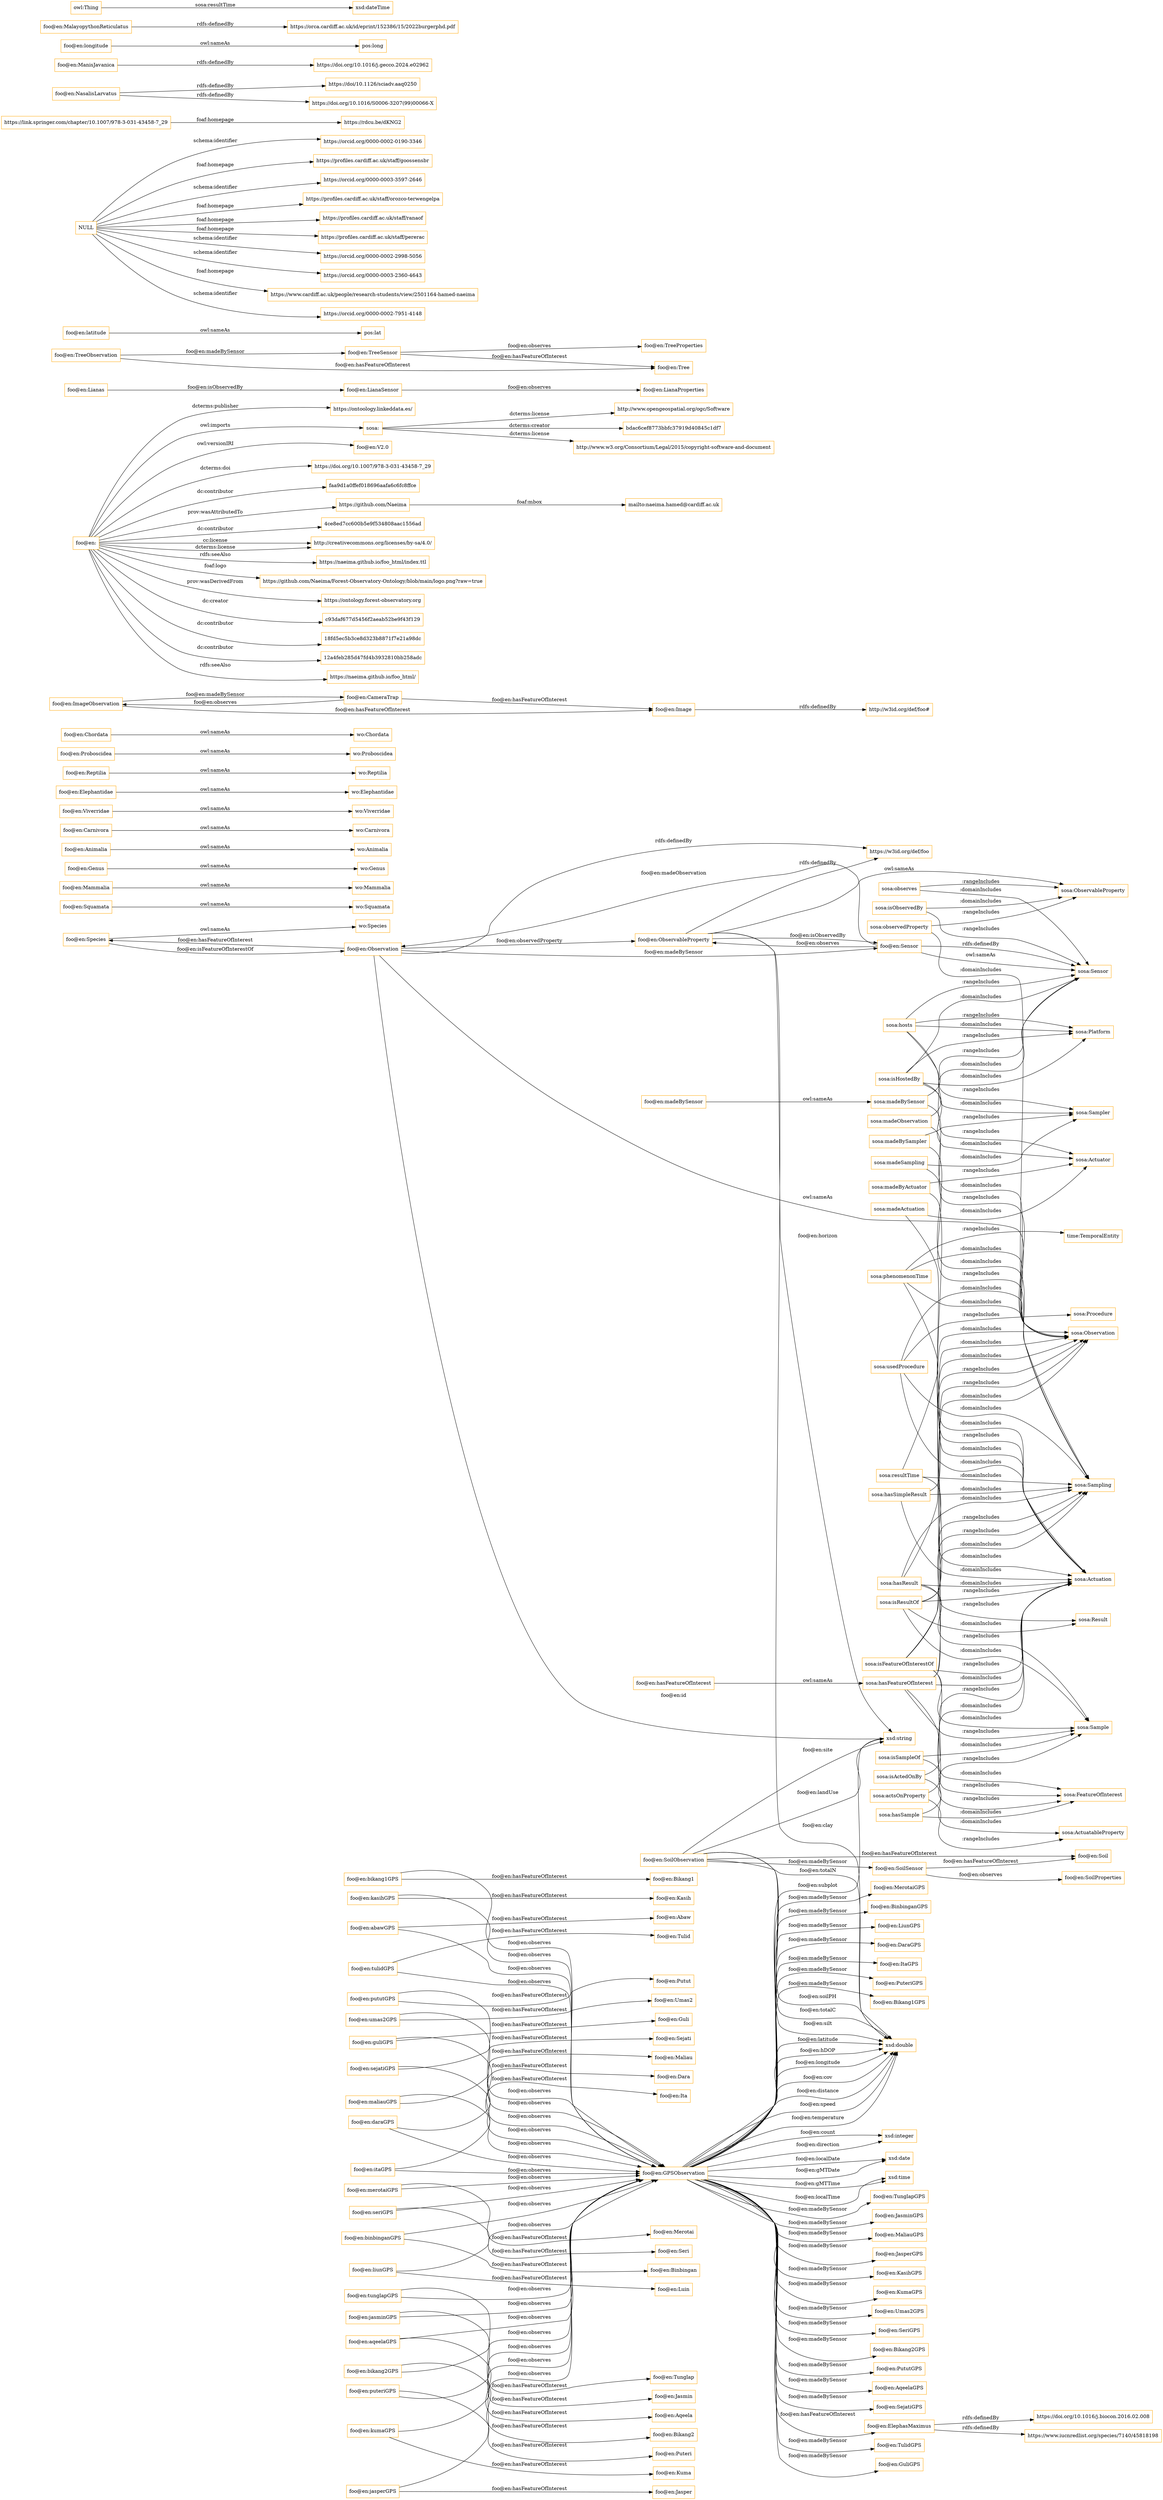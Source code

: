 digraph ar2dtool_diagram { 
rankdir=LR;
size="1501"
node [shape = rectangle, color="orange"]; "wo:Species" "foo@en:Squamata" "foo@en:Mammalia" "wo:Genus" "foo@en:Genus" "foo@en:Animalia" "foo@en:ObservableProperty" "foo@en:Sensor" "foo@en:Carnivora" "foo@en:Viverridae" "foo@en:Elephantidae" "foo@en:Species" "foo@en:Reptilia" "foo@en:Observation" "foo@en:Proboscidea" "foo@en:Chordata" "sosa:ObservableProperty" "sosa:FeatureOfInterest" "sosa:Actuation" "sosa:Platform" "sosa:ActuatableProperty" "sosa:Actuator" "sosa:Observation" "sosa:Sample" "time:TemporalEntity" "sosa:Sensor" "sosa:Sampling" "sosa:Procedure" "sosa:Result" "sosa:Sampler" ; /*classes style*/
	"sosa:observedProperty" -> "sosa:ObservableProperty" [ label = ":rangeIncludes" ];
	"sosa:observedProperty" -> "sosa:Observation" [ label = ":domainIncludes" ];
	"foo@en:Squamata" -> "wo:Squamata" [ label = "owl:sameAs" ];
	"sosa:madeBySensor" -> "sosa:Sensor" [ label = ":rangeIncludes" ];
	"sosa:madeBySensor" -> "sosa:Observation" [ label = ":domainIncludes" ];
	"sosa:madeByActuator" -> "sosa:Actuator" [ label = ":rangeIncludes" ];
	"sosa:madeByActuator" -> "sosa:Actuation" [ label = ":domainIncludes" ];
	"sosa:hosts" -> "sosa:Platform" [ label = ":rangeIncludes" ];
	"sosa:hosts" -> "sosa:Actuator" [ label = ":rangeIncludes" ];
	"sosa:hosts" -> "sosa:Sampler" [ label = ":rangeIncludes" ];
	"sosa:hosts" -> "sosa:Sensor" [ label = ":rangeIncludes" ];
	"sosa:hosts" -> "sosa:Platform" [ label = ":domainIncludes" ];
	"foo@en:sejatiGPS" -> "foo@en:GPSObservation" [ label = "foo@en:observes" ];
	"foo@en:sejatiGPS" -> "foo@en:Sejati" [ label = "foo@en:hasFeatureOfInterest" ];
	"sosa:isObservedBy" -> "sosa:Sensor" [ label = ":rangeIncludes" ];
	"sosa:isObservedBy" -> "sosa:ObservableProperty" [ label = ":domainIncludes" ];
	"foo@en:bikang2GPS" -> "foo@en:GPSObservation" [ label = "foo@en:observes" ];
	"foo@en:bikang2GPS" -> "foo@en:Bikang2" [ label = "foo@en:hasFeatureOfInterest" ];
	"foo@en:ElephasMaximus" -> "https://doi.org/10.1016/j.biocon.2016.02.008" [ label = "rdfs:definedBy" ];
	"foo@en:ElephasMaximus" -> "https://www.iucnredlist.org/species/7140/45818198" [ label = "rdfs:definedBy" ];
	"foo@en:Reptilia" -> "wo:Reptilia" [ label = "owl:sameAs" ];
	"foo@en:guliGPS" -> "foo@en:GPSObservation" [ label = "foo@en:observes" ];
	"foo@en:guliGPS" -> "foo@en:Guli" [ label = "foo@en:hasFeatureOfInterest" ];
	"foo@en:ImageObservation" -> "foo@en:CameraTrap" [ label = "foo@en:madeBySensor" ];
	"foo@en:ImageObservation" -> "foo@en:Image" [ label = "foo@en:hasFeatureOfInterest" ];
	"foo@en:maliauGPS" -> "foo@en:GPSObservation" [ label = "foo@en:observes" ];
	"foo@en:maliauGPS" -> "foo@en:Maliau" [ label = "foo@en:hasFeatureOfInterest" ];
	"sosa:madeActuation" -> "sosa:Actuation" [ label = ":rangeIncludes" ];
	"sosa:madeActuation" -> "sosa:Actuator" [ label = ":domainIncludes" ];
	"foo@en:" -> "https://ontoology.linkeddata.es/" [ label = "dcterms:publisher" ];
	"foo@en:" -> "sosa:" [ label = "owl:imports" ];
	"foo@en:" -> "foo@en:V2.0" [ label = "owl:versionIRI" ];
	"foo@en:" -> "https://doi.org/10.1007/978-3-031-43458-7_29" [ label = "dcterms:doi" ];
	"foo@en:" -> "faa9d1a0ffef018696aafa6c6fc8ffce" [ label = "dc:contributor" ];
	"foo@en:" -> "https://github.com/Naeima" [ label = "prov:wasAttributedTo" ];
	"foo@en:" -> "4ce8ed7cc600b5e9f534808aac1556ad" [ label = "dc:contributor" ];
	"foo@en:" -> "http://creativecommons.org/licenses/by-sa/4.0/" [ label = "cc:license" ];
	"foo@en:" -> "https://naeima.github.io/foo_html/index.ttl" [ label = "rdfs:seeAlso" ];
	"foo@en:" -> "http://creativecommons.org/licenses/by-sa/4.0/" [ label = "dcterms:license" ];
	"foo@en:" -> "https://github.com/Naeima/Forest-Observatory-Ontology/blob/main/logo.png?raw=true" [ label = "foaf:logo" ];
	"foo@en:" -> "https://ontology.forest-observatory.org" [ label = "prov:wasDerivedFrom" ];
	"foo@en:" -> "c93daf677d5456f2aeab52be9f43f129" [ label = "dc:creator" ];
	"foo@en:" -> "18fd5ec5b3ce8d323b8871f7e21a98dc" [ label = "dc:contributor" ];
	"foo@en:" -> "12a4feb285d47fd4b3932810bb258adc" [ label = "dc:contributor" ];
	"foo@en:" -> "https://naeima.github.io/foo_html/" [ label = "rdfs:seeAlso" ];
	"sosa:phenomenonTime" -> "time:TemporalEntity" [ label = ":rangeIncludes" ];
	"sosa:phenomenonTime" -> "sosa:Sampling" [ label = ":domainIncludes" ];
	"sosa:phenomenonTime" -> "sosa:Observation" [ label = ":domainIncludes" ];
	"sosa:phenomenonTime" -> "sosa:Actuation" [ label = ":domainIncludes" ];
	"foo@en:bikang1GPS" -> "foo@en:GPSObservation" [ label = "foo@en:observes" ];
	"foo@en:bikang1GPS" -> "foo@en:Bikang1" [ label = "foo@en:hasFeatureOfInterest" ];
	"foo@en:kasihGPS" -> "foo@en:GPSObservation" [ label = "foo@en:observes" ];
	"foo@en:kasihGPS" -> "foo@en:Kasih" [ label = "foo@en:hasFeatureOfInterest" ];
	"foo@en:Observation" -> "sosa:Observation" [ label = "owl:sameAs" ];
	"foo@en:Observation" -> "https://w3id.org/def/foo" [ label = "rdfs:definedBy" ];
	"foo@en:Chordata" -> "wo:Chordata" [ label = "owl:sameAs" ];
	"foo@en:Genus" -> "wo:Genus" [ label = "owl:sameAs" ];
	"sosa:hasResult" -> "sosa:Sampling" [ label = ":domainIncludes" ];
	"sosa:hasResult" -> "sosa:Actuation" [ label = ":domainIncludes" ];
	"sosa:hasResult" -> "sosa:Observation" [ label = ":domainIncludes" ];
	"sosa:hasResult" -> "sosa:Result" [ label = ":rangeIncludes" ];
	"sosa:hasResult" -> "sosa:Sample" [ label = ":rangeIncludes" ];
	"foo@en:GPSObservation" -> "foo@en:TunglapGPS" [ label = "foo@en:madeBySensor" ];
	"foo@en:GPSObservation" -> "foo@en:JasminGPS" [ label = "foo@en:madeBySensor" ];
	"foo@en:GPSObservation" -> "foo@en:MaliauGPS" [ label = "foo@en:madeBySensor" ];
	"foo@en:GPSObservation" -> "foo@en:JasperGPS" [ label = "foo@en:madeBySensor" ];
	"foo@en:GPSObservation" -> "foo@en:KasihGPS" [ label = "foo@en:madeBySensor" ];
	"foo@en:GPSObservation" -> "foo@en:KumaGPS" [ label = "foo@en:madeBySensor" ];
	"foo@en:GPSObservation" -> "foo@en:Umas2GPS" [ label = "foo@en:madeBySensor" ];
	"foo@en:GPSObservation" -> "foo@en:SeriGPS" [ label = "foo@en:madeBySensor" ];
	"foo@en:GPSObservation" -> "foo@en:Bikang2GPS" [ label = "foo@en:madeBySensor" ];
	"foo@en:GPSObservation" -> "foo@en:PututGPS" [ label = "foo@en:madeBySensor" ];
	"foo@en:GPSObservation" -> "foo@en:AqeelaGPS" [ label = "foo@en:madeBySensor" ];
	"foo@en:GPSObservation" -> "foo@en:SejatiGPS" [ label = "foo@en:madeBySensor" ];
	"foo@en:GPSObservation" -> "foo@en:TulidGPS" [ label = "foo@en:madeBySensor" ];
	"foo@en:GPSObservation" -> "foo@en:GuliGPS" [ label = "foo@en:madeBySensor" ];
	"foo@en:GPSObservation" -> "foo@en:MerotaiGPS" [ label = "foo@en:madeBySensor" ];
	"foo@en:GPSObservation" -> "foo@en:BinbinganGPS" [ label = "foo@en:madeBySensor" ];
	"foo@en:GPSObservation" -> "foo@en:LiunGPS" [ label = "foo@en:madeBySensor" ];
	"foo@en:GPSObservation" -> "foo@en:DaraGPS" [ label = "foo@en:madeBySensor" ];
	"foo@en:GPSObservation" -> "foo@en:ItaGPS" [ label = "foo@en:madeBySensor" ];
	"foo@en:GPSObservation" -> "foo@en:PuteriGPS" [ label = "foo@en:madeBySensor" ];
	"foo@en:GPSObservation" -> "foo@en:Bikang1GPS" [ label = "foo@en:madeBySensor" ];
	"foo@en:GPSObservation" -> "foo@en:ElephasMaximus" [ label = "foo@en:hasFeatureOfInterest" ];
	"foo@en:abawGPS" -> "foo@en:GPSObservation" [ label = "foo@en:observes" ];
	"foo@en:abawGPS" -> "foo@en:Abaw" [ label = "foo@en:hasFeatureOfInterest" ];
	"sosa:isActedOnBy" -> "sosa:Actuation" [ label = ":rangeIncludes" ];
	"sosa:isActedOnBy" -> "sosa:ActuatableProperty" [ label = ":domainIncludes" ];
	"foo@en:Elephantidae" -> "wo:Elephantidae" [ label = "owl:sameAs" ];
	"foo@en:ObservableProperty" -> "sosa:ObservableProperty" [ label = "owl:sameAs" ];
	"foo@en:ObservableProperty" -> "https://w3id.org/def/foo" [ label = "rdfs:definedBy" ];
	"foo@en:LianaSensor" -> "foo@en:LianaProperties" [ label = "foo@en:observes" ];
	"foo@en:tulidGPS" -> "foo@en:GPSObservation" [ label = "foo@en:observes" ];
	"foo@en:tulidGPS" -> "foo@en:Tulid" [ label = "foo@en:hasFeatureOfInterest" ];
	"sosa:madeSampling" -> "sosa:Sampling" [ label = ":rangeIncludes" ];
	"sosa:madeSampling" -> "sosa:Sampler" [ label = ":domainIncludes" ];
	"sosa:hasFeatureOfInterest" -> "sosa:Observation" [ label = ":domainIncludes" ];
	"sosa:hasFeatureOfInterest" -> "sosa:FeatureOfInterest" [ label = ":rangeIncludes" ];
	"sosa:hasFeatureOfInterest" -> "sosa:Sampling" [ label = ":domainIncludes" ];
	"sosa:hasFeatureOfInterest" -> "sosa:Actuation" [ label = ":domainIncludes" ];
	"sosa:hasFeatureOfInterest" -> "sosa:Sample" [ label = ":rangeIncludes" ];
	"foo@en:SoilSensor" -> "foo@en:Soil" [ label = "foo@en:hasFeatureOfInterest" ];
	"foo@en:SoilSensor" -> "foo@en:SoilProperties" [ label = "foo@en:observes" ];
	"foo@en:daraGPS" -> "foo@en:GPSObservation" [ label = "foo@en:observes" ];
	"foo@en:daraGPS" -> "foo@en:Dara" [ label = "foo@en:hasFeatureOfInterest" ];
	"foo@en:Viverridae" -> "wo:Viverridae" [ label = "owl:sameAs" ];
	"foo@en:TreeSensor" -> "foo@en:Tree" [ label = "foo@en:hasFeatureOfInterest" ];
	"foo@en:TreeSensor" -> "foo@en:TreeProperties" [ label = "foo@en:observes" ];
	"foo@en:latitude" -> "pos:lat" [ label = "owl:sameAs" ];
	"foo@en:Animalia" -> "wo:Animalia" [ label = "owl:sameAs" ];
	"sosa:isResultOf" -> "sosa:Sample" [ label = ":domainIncludes" ];
	"sosa:isResultOf" -> "sosa:Actuation" [ label = ":rangeIncludes" ];
	"sosa:isResultOf" -> "sosa:Observation" [ label = ":rangeIncludes" ];
	"sosa:isResultOf" -> "sosa:Sampling" [ label = ":rangeIncludes" ];
	"sosa:isResultOf" -> "sosa:Result" [ label = ":domainIncludes" ];
	"sosa:isSampleOf" -> "sosa:FeatureOfInterest" [ label = ":rangeIncludes" ];
	"sosa:isSampleOf" -> "sosa:Sample" [ label = ":domainIncludes" ];
	"sosa:hasSimpleResult" -> "sosa:Sampling" [ label = ":domainIncludes" ];
	"sosa:hasSimpleResult" -> "sosa:Observation" [ label = ":domainIncludes" ];
	"sosa:hasSimpleResult" -> "sosa:Actuation" [ label = ":domainIncludes" ];
	"sosa:madeObservation" -> "sosa:Observation" [ label = ":rangeIncludes" ];
	"sosa:madeObservation" -> "sosa:Sensor" [ label = ":domainIncludes" ];
	"sosa:resultTime" -> "sosa:Sampling" [ label = ":domainIncludes" ];
	"sosa:resultTime" -> "sosa:Observation" [ label = ":domainIncludes" ];
	"sosa:resultTime" -> "sosa:Actuation" [ label = ":domainIncludes" ];
	"foo@en:kumaGPS" -> "foo@en:GPSObservation" [ label = "foo@en:observes" ];
	"foo@en:kumaGPS" -> "foo@en:Kuma" [ label = "foo@en:hasFeatureOfInterest" ];
	"foo@en:seriGPS" -> "foo@en:GPSObservation" [ label = "foo@en:observes" ];
	"foo@en:seriGPS" -> "foo@en:Seri" [ label = "foo@en:hasFeatureOfInterest" ];
	"sosa:isHostedBy" -> "sosa:Platform" [ label = ":rangeIncludes" ];
	"sosa:isHostedBy" -> "sosa:Platform" [ label = ":domainIncludes" ];
	"sosa:isHostedBy" -> "sosa:Sampler" [ label = ":domainIncludes" ];
	"sosa:isHostedBy" -> "sosa:Sensor" [ label = ":domainIncludes" ];
	"sosa:isHostedBy" -> "sosa:Actuator" [ label = ":domainIncludes" ];
	"NULL" -> "https://orcid.org/0000-0002-0190-3346" [ label = "schema:identifier" ];
	"NULL" -> "https://profiles.cardiff.ac.uk/staff/goossensbr" [ label = "foaf:homepage" ];
	"NULL" -> "https://orcid.org/0000-0003-3597-2646" [ label = "schema:identifier" ];
	"NULL" -> "https://profiles.cardiff.ac.uk/staff/orozco-terwengelpa" [ label = "foaf:homepage" ];
	"NULL" -> "https://profiles.cardiff.ac.uk/staff/ranaof" [ label = "foaf:homepage" ];
	"NULL" -> "https://profiles.cardiff.ac.uk/staff/pererac" [ label = "foaf:homepage" ];
	"NULL" -> "https://orcid.org/0000-0002-2998-5056" [ label = "schema:identifier" ];
	"NULL" -> "https://orcid.org/0000-0003-2360-4643" [ label = "schema:identifier" ];
	"NULL" -> "https://www.cardiff.ac.uk/people/research-students/view/2501164-hamed-naeima" [ label = "foaf:homepage" ];
	"NULL" -> "https://orcid.org/0000-0002-7951-4148" [ label = "schema:identifier" ];
	"foo@en:pututGPS" -> "foo@en:GPSObservation" [ label = "foo@en:observes" ];
	"foo@en:pututGPS" -> "foo@en:Putut" [ label = "foo@en:hasFeatureOfInterest" ];
	"https://github.com/Naeima" -> "mailto:naeima.hamed@cardiff.ac.uk" [ label = "foaf:mbox" ];
	"foo@en:liunGPS" -> "foo@en:GPSObservation" [ label = "foo@en:observes" ];
	"foo@en:liunGPS" -> "foo@en:Luin" [ label = "foo@en:hasFeatureOfInterest" ];
	"https://link.springer.com/chapter/10.1007/978-3-031-43458-7_29" -> "https://rdcu.be/dKNG2" [ label = "foaf:homepage" ];
	"sosa:hasSample" -> "sosa:Sample" [ label = ":rangeIncludes" ];
	"sosa:hasSample" -> "sosa:FeatureOfInterest" [ label = ":domainIncludes" ];
	"sosa:observes" -> "sosa:ObservableProperty" [ label = ":rangeIncludes" ];
	"sosa:observes" -> "sosa:Sensor" [ label = ":domainIncludes" ];
	"foo@en:hasFeatureOfInterest" -> "sosa:hasFeatureOfInterest" [ label = "owl:sameAs" ];
	"foo@en:SoilObservation" -> "foo@en:SoilSensor" [ label = "foo@en:madeBySensor" ];
	"foo@en:SoilObservation" -> "foo@en:Soil" [ label = "foo@en:hasFeatureOfInterest" ];
	"sosa:usedProcedure" -> "sosa:Procedure" [ label = ":rangeIncludes" ];
	"sosa:usedProcedure" -> "sosa:Sampling" [ label = ":domainIncludes" ];
	"sosa:usedProcedure" -> "sosa:Observation" [ label = ":domainIncludes" ];
	"sosa:usedProcedure" -> "sosa:Actuation" [ label = ":domainIncludes" ];
	"foo@en:CameraTrap" -> "foo@en:Image" [ label = "foo@en:hasFeatureOfInterest" ];
	"foo@en:CameraTrap" -> "foo@en:ImageObservation" [ label = "foo@en:observes" ];
	"foo@en:itaGPS" -> "foo@en:GPSObservation" [ label = "foo@en:observes" ];
	"foo@en:itaGPS" -> "foo@en:Ita" [ label = "foo@en:hasFeatureOfInterest" ];
	"foo@en:NasalisLarvatus" -> "https://doi/10.1126/sciadv.aaq0250" [ label = "rdfs:definedBy" ];
	"foo@en:NasalisLarvatus" -> "https://doi.org/10.1016/S0006-3207(99)00066-X" [ label = "rdfs:definedBy" ];
	"foo@en:Species" -> "wo:Species" [ label = "owl:sameAs" ];
	"sosa:actsOnProperty" -> "sosa:ActuatableProperty" [ label = ":rangeIncludes" ];
	"sosa:actsOnProperty" -> "sosa:Actuation" [ label = ":domainIncludes" ];
	"sosa:" -> "http://www.opengeospatial.org/ogc/Software" [ label = "dcterms:license" ];
	"sosa:" -> "bdac6cef8773bbfc37919d40845c1df7" [ label = "dcterms:creator" ];
	"sosa:" -> "http://www.w3.org/Consortium/Legal/2015/copyright-software-and-document" [ label = "dcterms:license" ];
	"foo@en:Proboscidea" -> "wo:Proboscidea" [ label = "owl:sameAs" ];
	"foo@en:Sensor" -> "sosa:Sensor" [ label = "owl:sameAs" ];
	"foo@en:Sensor" -> "sosa:Sensor" [ label = "rdfs:definedBy" ];
	"sosa:isFeatureOfInterestOf" -> "sosa:FeatureOfInterest" [ label = ":domainIncludes" ];
	"sosa:isFeatureOfInterestOf" -> "sosa:Actuation" [ label = ":rangeIncludes" ];
	"sosa:isFeatureOfInterestOf" -> "sosa:Sampling" [ label = ":rangeIncludes" ];
	"sosa:isFeatureOfInterestOf" -> "sosa:Observation" [ label = ":rangeIncludes" ];
	"sosa:isFeatureOfInterestOf" -> "sosa:Sample" [ label = ":domainIncludes" ];
	"foo@en:madeBySensor" -> "sosa:madeBySensor" [ label = "owl:sameAs" ];
	"foo@en:binbinganGPS" -> "foo@en:GPSObservation" [ label = "foo@en:observes" ];
	"foo@en:binbinganGPS" -> "foo@en:Binbingan" [ label = "foo@en:hasFeatureOfInterest" ];
	"foo@en:tunglapGPS" -> "foo@en:GPSObservation" [ label = "foo@en:observes" ];
	"foo@en:tunglapGPS" -> "foo@en:Tunglap" [ label = "foo@en:hasFeatureOfInterest" ];
	"foo@en:aqeelaGPS" -> "foo@en:GPSObservation" [ label = "foo@en:observes" ];
	"foo@en:aqeelaGPS" -> "foo@en:Aqeela" [ label = "foo@en:hasFeatureOfInterest" ];
	"foo@en:puteriGPS" -> "foo@en:GPSObservation" [ label = "foo@en:observes" ];
	"foo@en:puteriGPS" -> "foo@en:Puteri" [ label = "foo@en:hasFeatureOfInterest" ];
	"foo@en:Image" -> "http://w3id.org/def/foo#" [ label = "rdfs:definedBy" ];
	"foo@en:jasperGPS" -> "foo@en:GPSObservation" [ label = "foo@en:observes" ];
	"foo@en:jasperGPS" -> "foo@en:Jasper" [ label = "foo@en:hasFeatureOfInterest" ];
	"foo@en:Carnivora" -> "wo:Carnivora" [ label = "owl:sameAs" ];
	"foo@en:ManisJavanica" -> "https://doi.org/10.1016/j.gecco.2024.e02962" [ label = "rdfs:definedBy" ];
	"foo@en:umas2GPS" -> "foo@en:GPSObservation" [ label = "foo@en:observes" ];
	"foo@en:umas2GPS" -> "foo@en:Umas2" [ label = "foo@en:hasFeatureOfInterest" ];
	"foo@en:longitude" -> "pos:long" [ label = "owl:sameAs" ];
	"foo@en:MalayopythonReticulatus" -> "https://orca.cardiff.ac.uk/id/eprint/152386/15/2022burgerphd.pdf" [ label = "rdfs:definedBy" ];
	"foo@en:Mammalia" -> "wo:Mammalia" [ label = "owl:sameAs" ];
	"sosa:madeBySampler" -> "sosa:Sampler" [ label = ":rangeIncludes" ];
	"sosa:madeBySampler" -> "sosa:Sampling" [ label = ":domainIncludes" ];
	"foo@en:TreeObservation" -> "foo@en:Tree" [ label = "foo@en:hasFeatureOfInterest" ];
	"foo@en:TreeObservation" -> "foo@en:TreeSensor" [ label = "foo@en:madeBySensor" ];
	"foo@en:Lianas" -> "foo@en:LianaSensor" [ label = "foo@en:isObservedBy" ];
	"foo@en:jasminGPS" -> "foo@en:GPSObservation" [ label = "foo@en:observes" ];
	"foo@en:jasminGPS" -> "foo@en:Jasmin" [ label = "foo@en:hasFeatureOfInterest" ];
	"foo@en:merotaiGPS" -> "foo@en:GPSObservation" [ label = "foo@en:observes" ];
	"foo@en:merotaiGPS" -> "foo@en:Merotai" [ label = "foo@en:hasFeatureOfInterest" ];
	"foo@en:Observation" -> "xsd:string" [ label = "foo@en:id" ];
	"foo@en:Sensor" -> "foo@en:ObservableProperty" [ label = "foo@en:observes" ];
	"foo@en:SoilObservation" -> "xsd:double" [ label = "foo@en:soilPH" ];
	"foo@en:GPSObservation" -> "xsd:date" [ label = "foo@en:gMTDate" ];
	"foo@en:SoilObservation" -> "xsd:double" [ label = "foo@en:totalC" ];
	"foo@en:GPSObservation" -> "xsd:double" [ label = "foo@en:longitude" ];
	"foo@en:ObservableProperty" -> "xsd:double" [ label = "foo@en:clay" ];
	"foo@en:Observation" -> "foo@en:ObservableProperty" [ label = "foo@en:observedProperty" ];
	"foo@en:GPSObservation" -> "xsd:date" [ label = "foo@en:localDate" ];
	"foo@en:Observation" -> "foo@en:Sensor" [ label = "foo@en:madeBySensor" ];
	"foo@en:SoilObservation" -> "xsd:double" [ label = "foo@en:silt" ];
	"foo@en:GPSObservation" -> "xsd:double" [ label = "foo@en:cov" ];
	"foo@en:GPSObservation" -> "xsd:double" [ label = "foo@en:distance" ];
	"foo@en:GPSObservation" -> "xsd:double" [ label = "foo@en:speed" ];
	"foo@en:ObservableProperty" -> "foo@en:Sensor" [ label = "foo@en:isObservedBy" ];
	"foo@en:GPSObservation" -> "xsd:double" [ label = "foo@en:temperature" ];
	"foo@en:SoilObservation" -> "xsd:string" [ label = "foo@en:site" ];
	"foo@en:Sensor" -> "foo@en:Observation" [ label = "foo@en:madeObservation" ];
	"foo@en:GPSObservation" -> "xsd:double" [ label = "foo@en:latitude" ];
	"foo@en:GPSObservation" -> "xsd:double" [ label = "foo@en:hDOP" ];
	"foo@en:SoilObservation" -> "xsd:string" [ label = "foo@en:landUse" ];
	"foo@en:GPSObservation" -> "xsd:time" [ label = "foo@en:localTime" ];
	"foo@en:GPSObservation" -> "xsd:integer" [ label = "foo@en:count" ];
	"owl:Thing" -> "xsd:dateTime" [ label = "sosa:resultTime" ];
	"foo@en:GPSObservation" -> "xsd:integer" [ label = "foo@en:direction" ];
	"foo@en:ObservableProperty" -> "xsd:string" [ label = "foo@en:horizon" ];
	"foo@en:GPSObservation" -> "xsd:time" [ label = "foo@en:gMTTime" ];
	"foo@en:SoilObservation" -> "xsd:double" [ label = "foo@en:totalN" ];
	"foo@en:GPSObservation" -> "xsd:string" [ label = "foo@en:subplot" ];
	"foo@en:Observation" -> "foo@en:Species" [ label = "foo@en:hasFeatureOfInterest" ];
	"foo@en:Species" -> "foo@en:Observation" [ label = "foo@en:isFeatureOfInterestOf" ];

}
